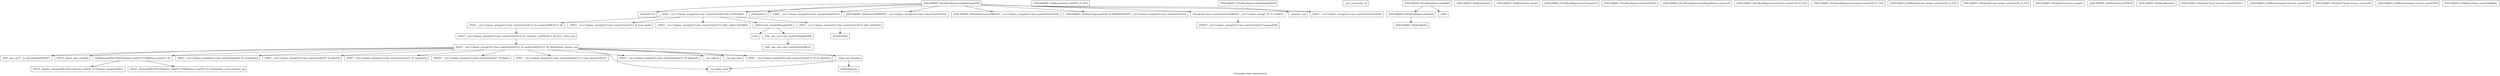 digraph "Call graph: bond_deprecated.ll" {
	label="Call graph: bond_deprecated.ll";

	Node0x55f6758162c0 [shape=record,label="{_ZNSt7__cxx1112basic_stringIcSt11char_traitsIcESaIcEE12_M_constructIPKcEEvT_S8_}"];
	Node0x55f6758162c0 -> Node0x55f675827380;
	Node0x55f675836aa0 [shape=record,label="{_ZN9LAMMPS_NS14BondDeprecated8settingsEiPPc}"];
	Node0x55f675836aa0 -> Node0x55f6758060c0;
	Node0x55f675836aa0 -> Node0x55f6758054f0;
	Node0x55f675836aa0 -> Node0x55f675836e00;
	Node0x55f675836aa0 -> Node0x55f67580ea60;
	Node0x55f675836aa0 -> Node0x55f675810910;
	Node0x55f675836aa0 -> Node0x55f67583f460;
	Node0x55f675836aa0 -> Node0x55f67580fc20;
	Node0x55f675836aa0 -> Node0x55f675817250;
	Node0x55f675836aa0 -> Node0x55f67580bc70;
	Node0x55f675836aa0 -> Node0x55f67583e3c0;
	Node0x55f6758060c0 [shape=record,label="{_ZNSaIcEC1Ev}"];
	Node0x55f6758054f0 [shape=record,label="{_ZNSt7__cxx1112basic_stringIcSt11char_traitsIcESaIcEEC2IS3_EEPKcRKS3_}"];
	Node0x55f6758054f0 -> Node0x55f675812f60;
	Node0x55f6758054f0 -> Node0x55f6758146f0;
	Node0x55f6758054f0 -> Node0x55f675815680;
	Node0x55f6758054f0 -> Node0x55f6758162c0;
	Node0x55f6758054f0 -> Node0x55f675819c20;
	Node0x55f67582e230 [shape=record,label="{_ZN9LAMMPS_NS4Bond10write_dataEP8_IO_FILE}"];
	Node0x55f67582f090 [shape=record,label="{_ZN9LAMMPS_NS14BondDeprecated6singleEidiiRd}"];
	Node0x55f6758188f0 [shape=record,label="{__gxx_personality_v0}"];
	Node0x55f675836e00 [shape=record,label="{_ZNSaIcED1Ev}"];
	Node0x55f67583f460 [shape=record,label="{_ZN9LAMMPS_NS5utils8strmatchERKNSt7__cxx1112basic_stringIcSt11char_traitsIcESaIcEEES8_}"];
	Node0x55f67580ea60 [shape=record,label="{_ZNSt7__cxx1112basic_stringIcSt11char_traitsIcESaIcEED1Ev}"];
	Node0x55f67580bc70 [shape=record,label="{__dynamic_cast}"];
	Node0x55f67583e3c0 [shape=record,label="{_ZNSt7__cxx1112basic_stringIcSt11char_traitsIcESaIcEEaSEPKc}"];
	Node0x55f675817250 [shape=record,label="{_ZSteqIcSt11char_traitsIcESaIcEEbRKNSt7__cxx1112basic_stringIT_T0_T1_EEPKS5_}"];
	Node0x55f675817250 -> Node0x55f675812e10;
	Node0x55f67580fc20 [shape=record,label="{_ZN9LAMMPS_NS5utils7logmesgEPNS_6LAMMPSERKNSt7__cxx1112basic_stringIcSt11char_traitsIcESaIcEEE}"];
	Node0x55f675810910 [shape=record,label="{_ZN9LAMMPS_NS5Error3allERKNSt7__cxx1112basic_stringIcSt11char_traitsIcESaIcEEEiS8_}"];
	Node0x55f67581d9e0 [shape=record,label="{_ZN9LAMMPS_NS14BondDeprecatedD2Ev}"];
	Node0x55f67581d9e0 -> Node0x55f67581e910;
	Node0x55f675820940 [shape=record,label="{_ZN9LAMMPS_NS14BondDeprecatedD0Ev}"];
	Node0x55f675820940 -> Node0x55f67581d9e0;
	Node0x55f675820940 -> Node0x55f675823150;
	Node0x55f675824530 [shape=record,label="{_ZN9LAMMPS_NS4Bond4initEv}"];
	Node0x55f675825790 [shape=record,label="{_ZN9LAMMPS_NS4Bond10init_styleEv}"];
	Node0x55f675827050 [shape=record,label="{_ZN9LAMMPS_NS14BondDeprecated7computeEii}"];
	Node0x55f675828ac0 [shape=record,label="{_ZN9LAMMPS_NS14BondDeprecated5coeffEiPPc}"];
	Node0x55f67581a800 [shape=record,label="{_ZN9LAMMPS_NS14BondDeprecated20equilibrium_distanceEi}"];
	Node0x55f6758298d0 [shape=record,label="{_ZN9LAMMPS_NS14BondDeprecated13write_restartEP8_IO_FILE}"];
	Node0x55f67582af00 [shape=record,label="{_ZN9LAMMPS_NS14BondDeprecated12read_restartEP8_IO_FILE}"];
	Node0x55f67582bac0 [shape=record,label="{_ZN9LAMMPS_NS4Bond22write_restart_settingsEP8_IO_FILE}"];
	Node0x55f67582c400 [shape=record,label="{_ZN9LAMMPS_NS4Bond21read_restart_settingsEP8_IO_FILE}"];
	Node0x55f675822510 [shape=record,label="{strlen}"];
	Node0x55f675843be0 [shape=record,label="{_ZN9__gnu_cxx11char_traitsIcE2eqERKcS3_}"];
	Node0x55f67582c2f0 [shape=record,label="{_ZN9LAMMPS_NS4Bond12memory_usageEv}"];
	Node0x55f675830710 [shape=record,label="{_ZN9LAMMPS_NS4Bond7extractEPKcRi}"];
	Node0x55f675809fa0 [shape=record,label="{_ZN9LAMMPS_NS4Bond6reinitEv}"];
	Node0x55f67582d3a0 [shape=record,label="{_ZN9LAMMPS_NS4Bond17pack_forward_commEiPiPdiS1_}"];
	Node0x55f67582d820 [shape=record,label="{_ZN9LAMMPS_NS4Bond19unpack_forward_commEiiPd}"];
	Node0x55f67582ea30 [shape=record,label="{_ZN9LAMMPS_NS4Bond17pack_reverse_commEiiPd}"];
	Node0x55f67582fc30 [shape=record,label="{_ZN9LAMMPS_NS4Bond19unpack_reverse_commEiPiPd}"];
	Node0x55f67581d3a0 [shape=record,label="{_ZN9LAMMPS_NS4Bond11born_matrixEidiiRdS1_}"];
	Node0x55f67581e910 [shape=record,label="{_ZN9LAMMPS_NS4BondD2Ev}"];
	Node0x55f675823150 [shape=record,label="{_ZdlPv}"];
	Node0x55f675812f60 [shape=record,label="{_ZNSt7__cxx1112basic_stringIcSt11char_traitsIcESaIcEE13_M_local_dataEv}"];
	Node0x55f6758146f0 [shape=record,label="{_ZNSt7__cxx1112basic_stringIcSt11char_traitsIcESaIcEE12_Alloc_hiderC1EPcRKS3_}"];
	Node0x55f675815680 [shape=record,label="{_ZNSt11char_traitsIcE6lengthEPKc}"];
	Node0x55f675815680 -> Node0x55f675811120;
	Node0x55f675815680 -> Node0x55f675822510;
	Node0x55f675819c20 [shape=record,label="{_ZNSt7__cxx1112basic_stringIcSt11char_traitsIcESaIcEE12_Alloc_hiderD2Ev}"];
	Node0x55f675819c20 -> Node0x55f6758237d0;
	Node0x55f675827380 [shape=record,label="{_ZNSt7__cxx1112basic_stringIcSt11char_traitsIcESaIcEE16_M_construct_auxIPKcEEvT_S8_St12__false_type}"];
	Node0x55f675827380 -> Node0x55f675835cb0;
	Node0x55f675835cb0 [shape=record,label="{_ZNSt7__cxx1112basic_stringIcSt11char_traitsIcESaIcEE12_M_constructIPKcEEvT_S8_St20forward_iterator_tag}"];
	Node0x55f675835cb0 -> Node0x55f6758062d0;
	Node0x55f675835cb0 -> Node0x55f675817d40;
	Node0x55f675835cb0 -> Node0x55f675817dc0;
	Node0x55f675835cb0 -> Node0x55f675818080;
	Node0x55f675835cb0 -> Node0x55f6758271b0;
	Node0x55f675835cb0 -> Node0x55f675827230;
	Node0x55f675835cb0 -> Node0x55f6758308f0;
	Node0x55f675835cb0 -> Node0x55f67582fa30;
	Node0x55f675835cb0 -> Node0x55f67582fab0;
	Node0x55f675835cb0 -> Node0x55f6758437b0;
	Node0x55f675835cb0 -> Node0x55f675843830;
	Node0x55f675835cb0 -> Node0x55f6758438b0;
	Node0x55f675835cb0 -> Node0x55f675843930;
	Node0x55f675835cb0 -> Node0x55f6758439b0;
	Node0x55f6758062d0 [shape=record,label="{_ZN9__gnu_cxx17__is_null_pointerIKcEEbPT_}"];
	Node0x55f675817d40 [shape=record,label="{_ZSt19__throw_logic_errorPKc}"];
	Node0x55f675817dc0 [shape=record,label="{_ZSt8distanceIPKcENSt15iterator_traitsIT_E15difference_typeES3_S3_}"];
	Node0x55f675817dc0 -> Node0x55f675843a30;
	Node0x55f675817dc0 -> Node0x55f675843ab0;
	Node0x55f6758271b0 [shape=record,label="{_ZNSt7__cxx1112basic_stringIcSt11char_traitsIcESaIcEE7_M_dataEPc}"];
	Node0x55f675818080 [shape=record,label="{_ZNSt7__cxx1112basic_stringIcSt11char_traitsIcESaIcEE9_M_createERmm}"];
	Node0x55f675827230 [shape=record,label="{_ZNSt7__cxx1112basic_stringIcSt11char_traitsIcESaIcEE11_M_capacityEm}"];
	Node0x55f67582fa30 [shape=record,label="{_ZNSt7__cxx1112basic_stringIcSt11char_traitsIcESaIcEE13_S_copy_charsEPcPKcS7_}"];
	Node0x55f6758308f0 [shape=record,label="{_ZNKSt7__cxx1112basic_stringIcSt11char_traitsIcESaIcEE7_M_dataEv}"];
	Node0x55f67582fab0 [shape=record,label="{__cxa_begin_catch}"];
	Node0x55f6758437b0 [shape=record,label="{_ZNSt7__cxx1112basic_stringIcSt11char_traitsIcESaIcEE10_M_disposeEv}"];
	Node0x55f675843830 [shape=record,label="{__cxa_rethrow}"];
	Node0x55f6758438b0 [shape=record,label="{__cxa_end_catch}"];
	Node0x55f6758439b0 [shape=record,label="{__clang_call_terminate}"];
	Node0x55f6758439b0 -> Node0x55f67582fab0;
	Node0x55f6758439b0 -> Node0x55f675843b30;
	Node0x55f675843b30 [shape=record,label="{_ZSt9terminatev}"];
	Node0x55f675843930 [shape=record,label="{_ZNSt7__cxx1112basic_stringIcSt11char_traitsIcESaIcEE13_M_set_lengthEm}"];
	Node0x55f675843ab0 [shape=record,label="{_ZSt10__distanceIPKcENSt15iterator_traitsIT_E15difference_typeES3_S3_St26random_access_iterator_tag}"];
	Node0x55f675843a30 [shape=record,label="{_ZSt19__iterator_categoryIPKcENSt15iterator_traitsIT_E17iterator_categoryERKS3_}"];
	Node0x55f675811120 [shape=record,label="{_ZN9__gnu_cxx11char_traitsIcE6lengthEPKc}"];
	Node0x55f675811120 -> Node0x55f675843be0;
	Node0x55f6758237d0 [shape=record,label="{_ZNSaIcED2Ev}"];
	Node0x55f675812e10 [shape=record,label="{_ZNKSt7__cxx1112basic_stringIcSt11char_traitsIcESaIcEE7compareEPKc}"];
}
